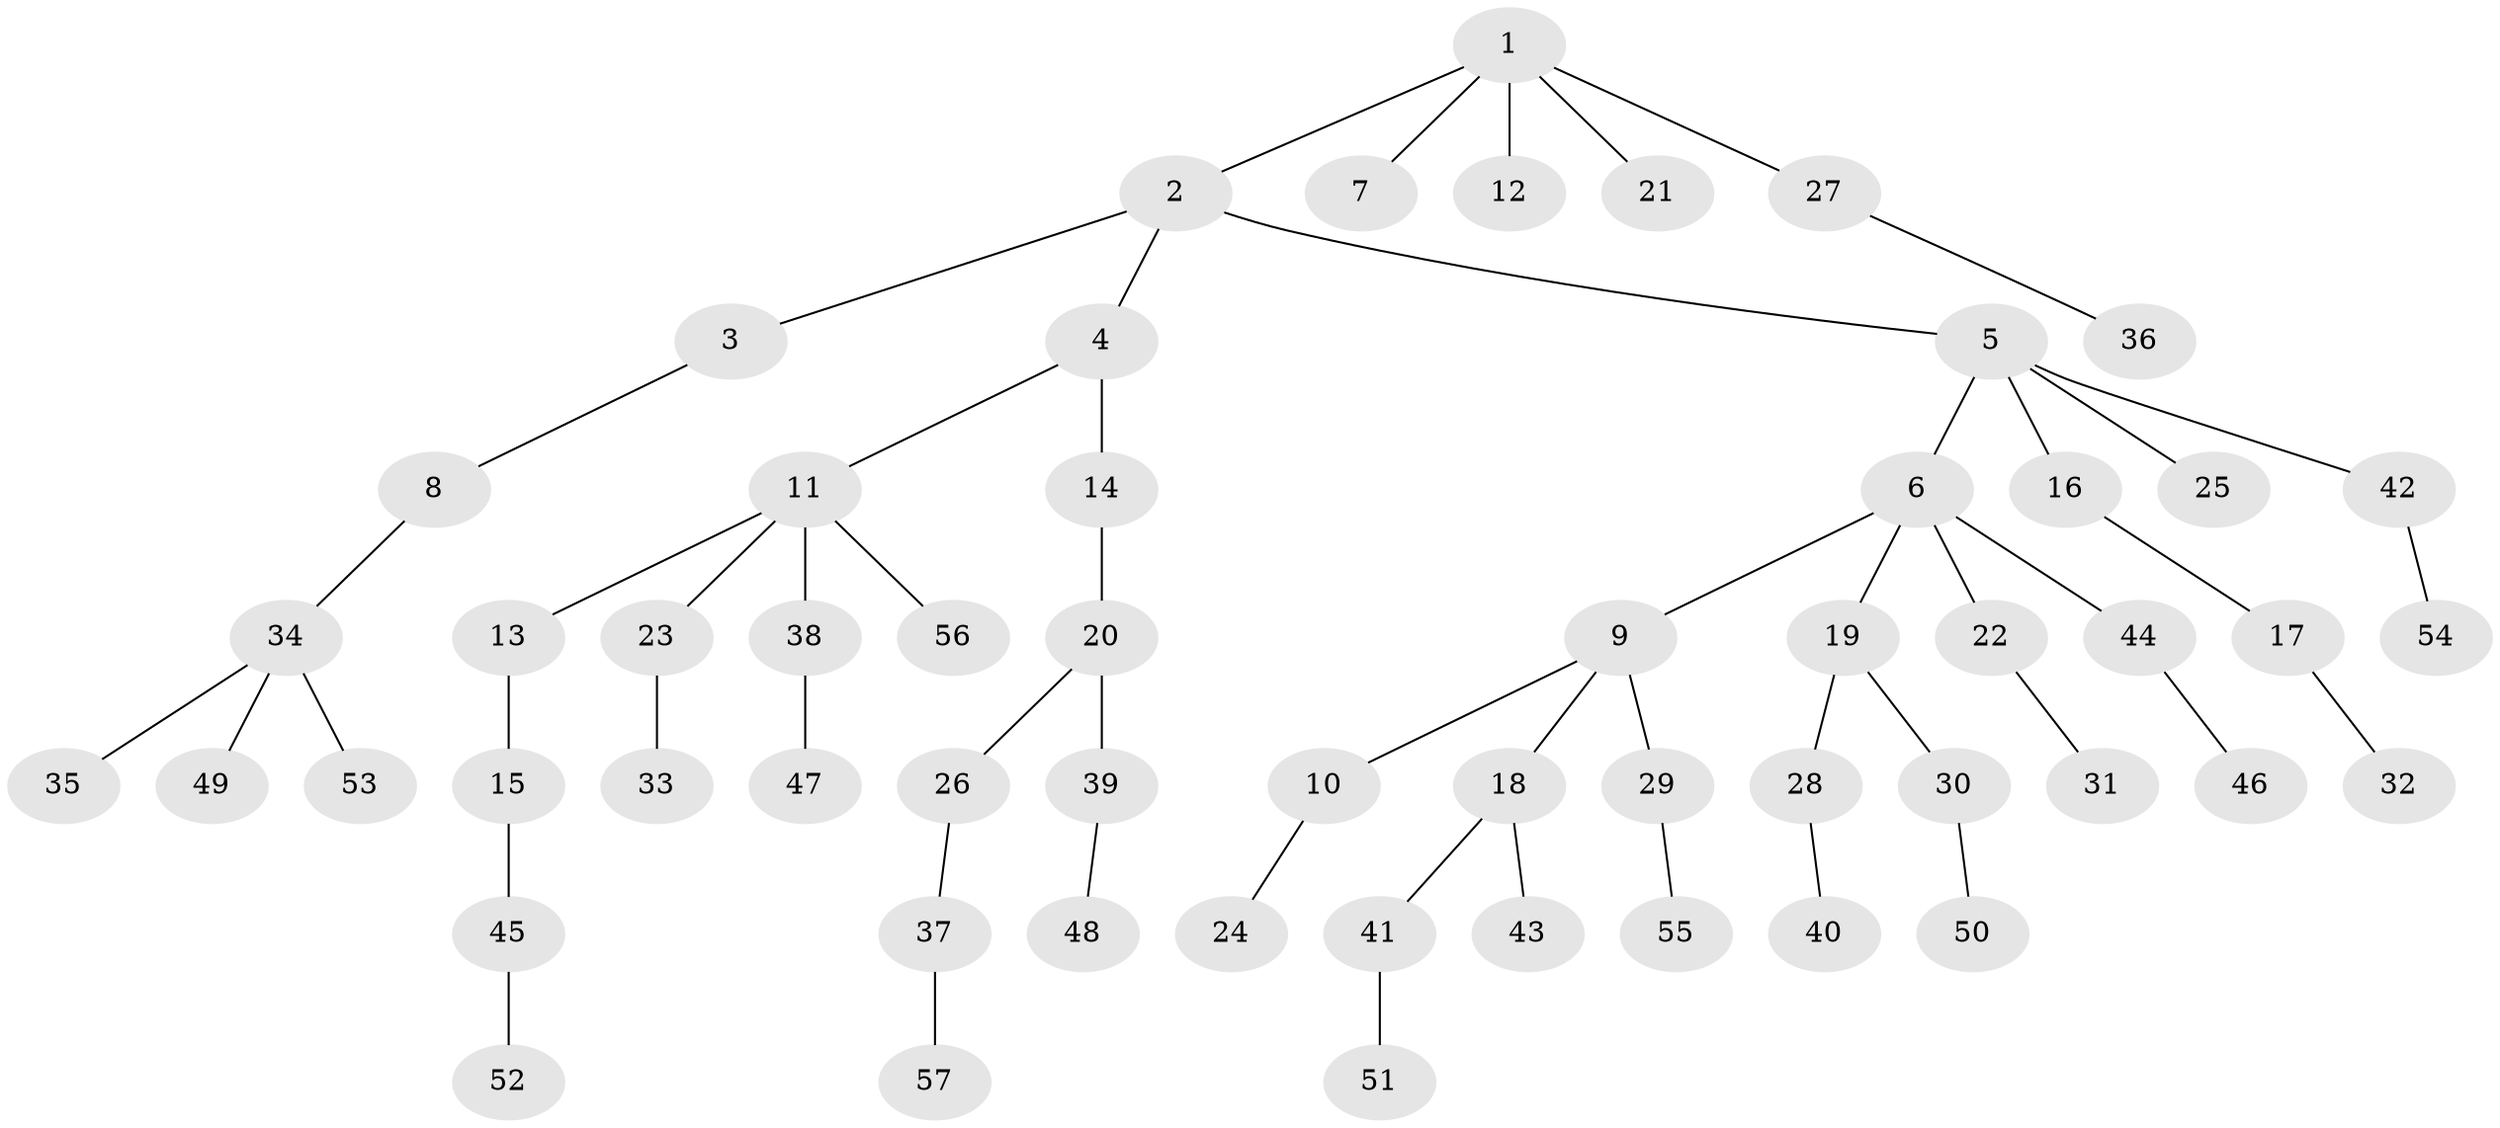 // Generated by graph-tools (version 1.1) at 2025/50/03/09/25 03:50:23]
// undirected, 57 vertices, 56 edges
graph export_dot {
graph [start="1"]
  node [color=gray90,style=filled];
  1;
  2;
  3;
  4;
  5;
  6;
  7;
  8;
  9;
  10;
  11;
  12;
  13;
  14;
  15;
  16;
  17;
  18;
  19;
  20;
  21;
  22;
  23;
  24;
  25;
  26;
  27;
  28;
  29;
  30;
  31;
  32;
  33;
  34;
  35;
  36;
  37;
  38;
  39;
  40;
  41;
  42;
  43;
  44;
  45;
  46;
  47;
  48;
  49;
  50;
  51;
  52;
  53;
  54;
  55;
  56;
  57;
  1 -- 2;
  1 -- 7;
  1 -- 12;
  1 -- 21;
  1 -- 27;
  2 -- 3;
  2 -- 4;
  2 -- 5;
  3 -- 8;
  4 -- 11;
  4 -- 14;
  5 -- 6;
  5 -- 16;
  5 -- 25;
  5 -- 42;
  6 -- 9;
  6 -- 19;
  6 -- 22;
  6 -- 44;
  8 -- 34;
  9 -- 10;
  9 -- 18;
  9 -- 29;
  10 -- 24;
  11 -- 13;
  11 -- 23;
  11 -- 38;
  11 -- 56;
  13 -- 15;
  14 -- 20;
  15 -- 45;
  16 -- 17;
  17 -- 32;
  18 -- 41;
  18 -- 43;
  19 -- 28;
  19 -- 30;
  20 -- 26;
  20 -- 39;
  22 -- 31;
  23 -- 33;
  26 -- 37;
  27 -- 36;
  28 -- 40;
  29 -- 55;
  30 -- 50;
  34 -- 35;
  34 -- 49;
  34 -- 53;
  37 -- 57;
  38 -- 47;
  39 -- 48;
  41 -- 51;
  42 -- 54;
  44 -- 46;
  45 -- 52;
}
